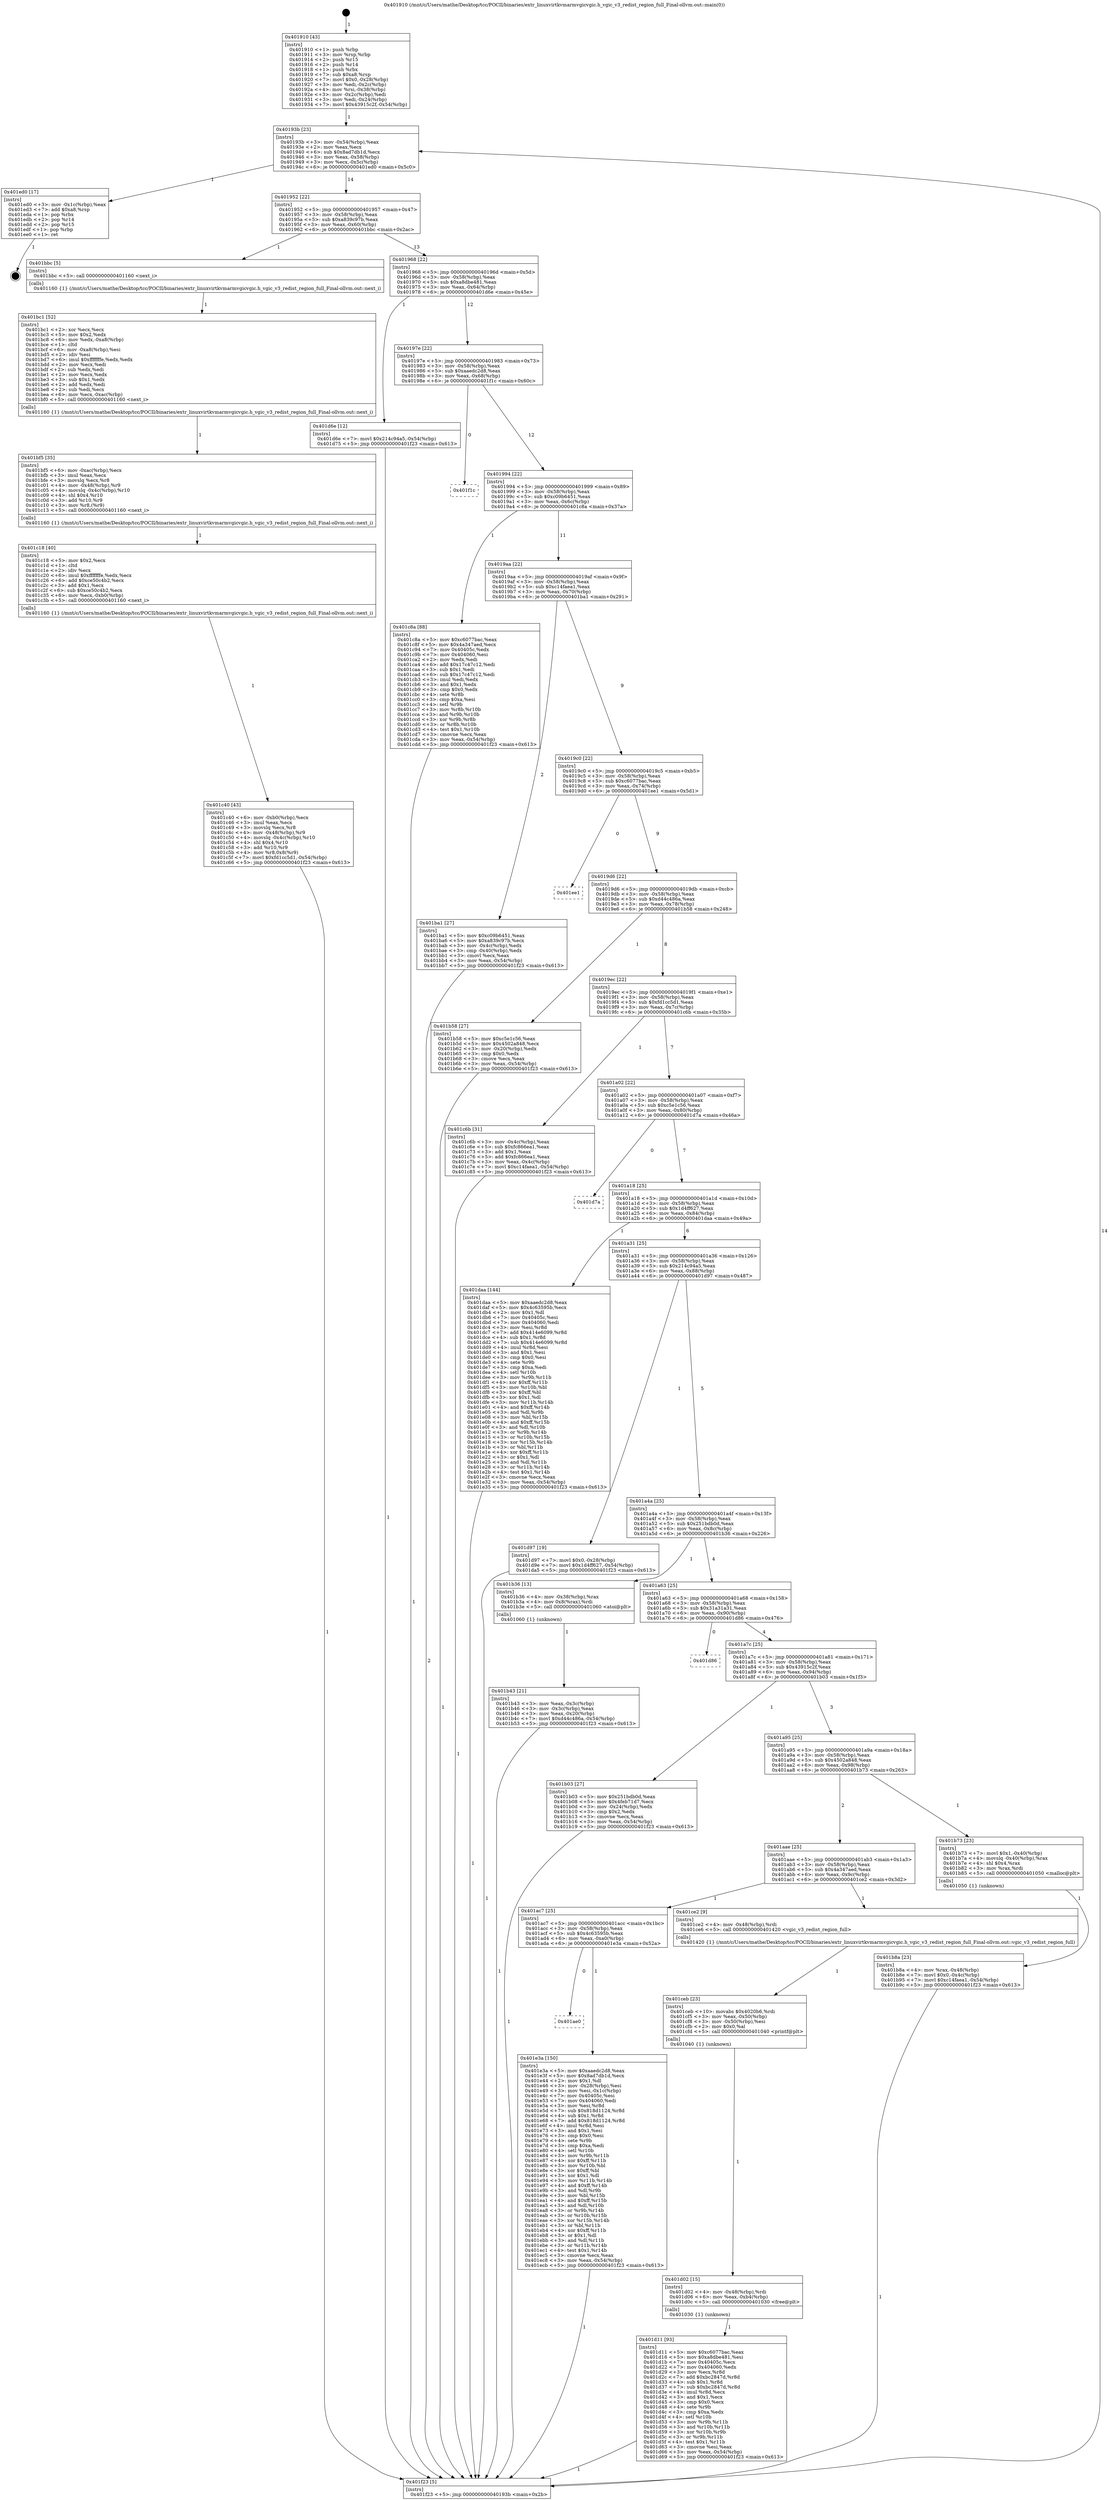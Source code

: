 digraph "0x401910" {
  label = "0x401910 (/mnt/c/Users/mathe/Desktop/tcc/POCII/binaries/extr_linuxvirtkvmarmvgicvgic.h_vgic_v3_redist_region_full_Final-ollvm.out::main(0))"
  labelloc = "t"
  node[shape=record]

  Entry [label="",width=0.3,height=0.3,shape=circle,fillcolor=black,style=filled]
  "0x40193b" [label="{
     0x40193b [23]\l
     | [instrs]\l
     &nbsp;&nbsp;0x40193b \<+3\>: mov -0x54(%rbp),%eax\l
     &nbsp;&nbsp;0x40193e \<+2\>: mov %eax,%ecx\l
     &nbsp;&nbsp;0x401940 \<+6\>: sub $0x8ad7db1d,%ecx\l
     &nbsp;&nbsp;0x401946 \<+3\>: mov %eax,-0x58(%rbp)\l
     &nbsp;&nbsp;0x401949 \<+3\>: mov %ecx,-0x5c(%rbp)\l
     &nbsp;&nbsp;0x40194c \<+6\>: je 0000000000401ed0 \<main+0x5c0\>\l
  }"]
  "0x401ed0" [label="{
     0x401ed0 [17]\l
     | [instrs]\l
     &nbsp;&nbsp;0x401ed0 \<+3\>: mov -0x1c(%rbp),%eax\l
     &nbsp;&nbsp;0x401ed3 \<+7\>: add $0xa8,%rsp\l
     &nbsp;&nbsp;0x401eda \<+1\>: pop %rbx\l
     &nbsp;&nbsp;0x401edb \<+2\>: pop %r14\l
     &nbsp;&nbsp;0x401edd \<+2\>: pop %r15\l
     &nbsp;&nbsp;0x401edf \<+1\>: pop %rbp\l
     &nbsp;&nbsp;0x401ee0 \<+1\>: ret\l
  }"]
  "0x401952" [label="{
     0x401952 [22]\l
     | [instrs]\l
     &nbsp;&nbsp;0x401952 \<+5\>: jmp 0000000000401957 \<main+0x47\>\l
     &nbsp;&nbsp;0x401957 \<+3\>: mov -0x58(%rbp),%eax\l
     &nbsp;&nbsp;0x40195a \<+5\>: sub $0xa839c97b,%eax\l
     &nbsp;&nbsp;0x40195f \<+3\>: mov %eax,-0x60(%rbp)\l
     &nbsp;&nbsp;0x401962 \<+6\>: je 0000000000401bbc \<main+0x2ac\>\l
  }"]
  Exit [label="",width=0.3,height=0.3,shape=circle,fillcolor=black,style=filled,peripheries=2]
  "0x401bbc" [label="{
     0x401bbc [5]\l
     | [instrs]\l
     &nbsp;&nbsp;0x401bbc \<+5\>: call 0000000000401160 \<next_i\>\l
     | [calls]\l
     &nbsp;&nbsp;0x401160 \{1\} (/mnt/c/Users/mathe/Desktop/tcc/POCII/binaries/extr_linuxvirtkvmarmvgicvgic.h_vgic_v3_redist_region_full_Final-ollvm.out::next_i)\l
  }"]
  "0x401968" [label="{
     0x401968 [22]\l
     | [instrs]\l
     &nbsp;&nbsp;0x401968 \<+5\>: jmp 000000000040196d \<main+0x5d\>\l
     &nbsp;&nbsp;0x40196d \<+3\>: mov -0x58(%rbp),%eax\l
     &nbsp;&nbsp;0x401970 \<+5\>: sub $0xa8dbe481,%eax\l
     &nbsp;&nbsp;0x401975 \<+3\>: mov %eax,-0x64(%rbp)\l
     &nbsp;&nbsp;0x401978 \<+6\>: je 0000000000401d6e \<main+0x45e\>\l
  }"]
  "0x401ae0" [label="{
     0x401ae0\l
  }", style=dashed]
  "0x401d6e" [label="{
     0x401d6e [12]\l
     | [instrs]\l
     &nbsp;&nbsp;0x401d6e \<+7\>: movl $0x214c94a5,-0x54(%rbp)\l
     &nbsp;&nbsp;0x401d75 \<+5\>: jmp 0000000000401f23 \<main+0x613\>\l
  }"]
  "0x40197e" [label="{
     0x40197e [22]\l
     | [instrs]\l
     &nbsp;&nbsp;0x40197e \<+5\>: jmp 0000000000401983 \<main+0x73\>\l
     &nbsp;&nbsp;0x401983 \<+3\>: mov -0x58(%rbp),%eax\l
     &nbsp;&nbsp;0x401986 \<+5\>: sub $0xaaedc2d8,%eax\l
     &nbsp;&nbsp;0x40198b \<+3\>: mov %eax,-0x68(%rbp)\l
     &nbsp;&nbsp;0x40198e \<+6\>: je 0000000000401f1c \<main+0x60c\>\l
  }"]
  "0x401e3a" [label="{
     0x401e3a [150]\l
     | [instrs]\l
     &nbsp;&nbsp;0x401e3a \<+5\>: mov $0xaaedc2d8,%eax\l
     &nbsp;&nbsp;0x401e3f \<+5\>: mov $0x8ad7db1d,%ecx\l
     &nbsp;&nbsp;0x401e44 \<+2\>: mov $0x1,%dl\l
     &nbsp;&nbsp;0x401e46 \<+3\>: mov -0x28(%rbp),%esi\l
     &nbsp;&nbsp;0x401e49 \<+3\>: mov %esi,-0x1c(%rbp)\l
     &nbsp;&nbsp;0x401e4c \<+7\>: mov 0x40405c,%esi\l
     &nbsp;&nbsp;0x401e53 \<+7\>: mov 0x404060,%edi\l
     &nbsp;&nbsp;0x401e5a \<+3\>: mov %esi,%r8d\l
     &nbsp;&nbsp;0x401e5d \<+7\>: sub $0x818d1124,%r8d\l
     &nbsp;&nbsp;0x401e64 \<+4\>: sub $0x1,%r8d\l
     &nbsp;&nbsp;0x401e68 \<+7\>: add $0x818d1124,%r8d\l
     &nbsp;&nbsp;0x401e6f \<+4\>: imul %r8d,%esi\l
     &nbsp;&nbsp;0x401e73 \<+3\>: and $0x1,%esi\l
     &nbsp;&nbsp;0x401e76 \<+3\>: cmp $0x0,%esi\l
     &nbsp;&nbsp;0x401e79 \<+4\>: sete %r9b\l
     &nbsp;&nbsp;0x401e7d \<+3\>: cmp $0xa,%edi\l
     &nbsp;&nbsp;0x401e80 \<+4\>: setl %r10b\l
     &nbsp;&nbsp;0x401e84 \<+3\>: mov %r9b,%r11b\l
     &nbsp;&nbsp;0x401e87 \<+4\>: xor $0xff,%r11b\l
     &nbsp;&nbsp;0x401e8b \<+3\>: mov %r10b,%bl\l
     &nbsp;&nbsp;0x401e8e \<+3\>: xor $0xff,%bl\l
     &nbsp;&nbsp;0x401e91 \<+3\>: xor $0x1,%dl\l
     &nbsp;&nbsp;0x401e94 \<+3\>: mov %r11b,%r14b\l
     &nbsp;&nbsp;0x401e97 \<+4\>: and $0xff,%r14b\l
     &nbsp;&nbsp;0x401e9b \<+3\>: and %dl,%r9b\l
     &nbsp;&nbsp;0x401e9e \<+3\>: mov %bl,%r15b\l
     &nbsp;&nbsp;0x401ea1 \<+4\>: and $0xff,%r15b\l
     &nbsp;&nbsp;0x401ea5 \<+3\>: and %dl,%r10b\l
     &nbsp;&nbsp;0x401ea8 \<+3\>: or %r9b,%r14b\l
     &nbsp;&nbsp;0x401eab \<+3\>: or %r10b,%r15b\l
     &nbsp;&nbsp;0x401eae \<+3\>: xor %r15b,%r14b\l
     &nbsp;&nbsp;0x401eb1 \<+3\>: or %bl,%r11b\l
     &nbsp;&nbsp;0x401eb4 \<+4\>: xor $0xff,%r11b\l
     &nbsp;&nbsp;0x401eb8 \<+3\>: or $0x1,%dl\l
     &nbsp;&nbsp;0x401ebb \<+3\>: and %dl,%r11b\l
     &nbsp;&nbsp;0x401ebe \<+3\>: or %r11b,%r14b\l
     &nbsp;&nbsp;0x401ec1 \<+4\>: test $0x1,%r14b\l
     &nbsp;&nbsp;0x401ec5 \<+3\>: cmovne %ecx,%eax\l
     &nbsp;&nbsp;0x401ec8 \<+3\>: mov %eax,-0x54(%rbp)\l
     &nbsp;&nbsp;0x401ecb \<+5\>: jmp 0000000000401f23 \<main+0x613\>\l
  }"]
  "0x401f1c" [label="{
     0x401f1c\l
  }", style=dashed]
  "0x401994" [label="{
     0x401994 [22]\l
     | [instrs]\l
     &nbsp;&nbsp;0x401994 \<+5\>: jmp 0000000000401999 \<main+0x89\>\l
     &nbsp;&nbsp;0x401999 \<+3\>: mov -0x58(%rbp),%eax\l
     &nbsp;&nbsp;0x40199c \<+5\>: sub $0xc09b6451,%eax\l
     &nbsp;&nbsp;0x4019a1 \<+3\>: mov %eax,-0x6c(%rbp)\l
     &nbsp;&nbsp;0x4019a4 \<+6\>: je 0000000000401c8a \<main+0x37a\>\l
  }"]
  "0x401d11" [label="{
     0x401d11 [93]\l
     | [instrs]\l
     &nbsp;&nbsp;0x401d11 \<+5\>: mov $0xc6077bac,%eax\l
     &nbsp;&nbsp;0x401d16 \<+5\>: mov $0xa8dbe481,%esi\l
     &nbsp;&nbsp;0x401d1b \<+7\>: mov 0x40405c,%ecx\l
     &nbsp;&nbsp;0x401d22 \<+7\>: mov 0x404060,%edx\l
     &nbsp;&nbsp;0x401d29 \<+3\>: mov %ecx,%r8d\l
     &nbsp;&nbsp;0x401d2c \<+7\>: add $0xbc2847d,%r8d\l
     &nbsp;&nbsp;0x401d33 \<+4\>: sub $0x1,%r8d\l
     &nbsp;&nbsp;0x401d37 \<+7\>: sub $0xbc2847d,%r8d\l
     &nbsp;&nbsp;0x401d3e \<+4\>: imul %r8d,%ecx\l
     &nbsp;&nbsp;0x401d42 \<+3\>: and $0x1,%ecx\l
     &nbsp;&nbsp;0x401d45 \<+3\>: cmp $0x0,%ecx\l
     &nbsp;&nbsp;0x401d48 \<+4\>: sete %r9b\l
     &nbsp;&nbsp;0x401d4c \<+3\>: cmp $0xa,%edx\l
     &nbsp;&nbsp;0x401d4f \<+4\>: setl %r10b\l
     &nbsp;&nbsp;0x401d53 \<+3\>: mov %r9b,%r11b\l
     &nbsp;&nbsp;0x401d56 \<+3\>: and %r10b,%r11b\l
     &nbsp;&nbsp;0x401d59 \<+3\>: xor %r10b,%r9b\l
     &nbsp;&nbsp;0x401d5c \<+3\>: or %r9b,%r11b\l
     &nbsp;&nbsp;0x401d5f \<+4\>: test $0x1,%r11b\l
     &nbsp;&nbsp;0x401d63 \<+3\>: cmovne %esi,%eax\l
     &nbsp;&nbsp;0x401d66 \<+3\>: mov %eax,-0x54(%rbp)\l
     &nbsp;&nbsp;0x401d69 \<+5\>: jmp 0000000000401f23 \<main+0x613\>\l
  }"]
  "0x401c8a" [label="{
     0x401c8a [88]\l
     | [instrs]\l
     &nbsp;&nbsp;0x401c8a \<+5\>: mov $0xc6077bac,%eax\l
     &nbsp;&nbsp;0x401c8f \<+5\>: mov $0x4a347aed,%ecx\l
     &nbsp;&nbsp;0x401c94 \<+7\>: mov 0x40405c,%edx\l
     &nbsp;&nbsp;0x401c9b \<+7\>: mov 0x404060,%esi\l
     &nbsp;&nbsp;0x401ca2 \<+2\>: mov %edx,%edi\l
     &nbsp;&nbsp;0x401ca4 \<+6\>: add $0x17c47c12,%edi\l
     &nbsp;&nbsp;0x401caa \<+3\>: sub $0x1,%edi\l
     &nbsp;&nbsp;0x401cad \<+6\>: sub $0x17c47c12,%edi\l
     &nbsp;&nbsp;0x401cb3 \<+3\>: imul %edi,%edx\l
     &nbsp;&nbsp;0x401cb6 \<+3\>: and $0x1,%edx\l
     &nbsp;&nbsp;0x401cb9 \<+3\>: cmp $0x0,%edx\l
     &nbsp;&nbsp;0x401cbc \<+4\>: sete %r8b\l
     &nbsp;&nbsp;0x401cc0 \<+3\>: cmp $0xa,%esi\l
     &nbsp;&nbsp;0x401cc3 \<+4\>: setl %r9b\l
     &nbsp;&nbsp;0x401cc7 \<+3\>: mov %r8b,%r10b\l
     &nbsp;&nbsp;0x401cca \<+3\>: and %r9b,%r10b\l
     &nbsp;&nbsp;0x401ccd \<+3\>: xor %r9b,%r8b\l
     &nbsp;&nbsp;0x401cd0 \<+3\>: or %r8b,%r10b\l
     &nbsp;&nbsp;0x401cd3 \<+4\>: test $0x1,%r10b\l
     &nbsp;&nbsp;0x401cd7 \<+3\>: cmovne %ecx,%eax\l
     &nbsp;&nbsp;0x401cda \<+3\>: mov %eax,-0x54(%rbp)\l
     &nbsp;&nbsp;0x401cdd \<+5\>: jmp 0000000000401f23 \<main+0x613\>\l
  }"]
  "0x4019aa" [label="{
     0x4019aa [22]\l
     | [instrs]\l
     &nbsp;&nbsp;0x4019aa \<+5\>: jmp 00000000004019af \<main+0x9f\>\l
     &nbsp;&nbsp;0x4019af \<+3\>: mov -0x58(%rbp),%eax\l
     &nbsp;&nbsp;0x4019b2 \<+5\>: sub $0xc14faea1,%eax\l
     &nbsp;&nbsp;0x4019b7 \<+3\>: mov %eax,-0x70(%rbp)\l
     &nbsp;&nbsp;0x4019ba \<+6\>: je 0000000000401ba1 \<main+0x291\>\l
  }"]
  "0x401d02" [label="{
     0x401d02 [15]\l
     | [instrs]\l
     &nbsp;&nbsp;0x401d02 \<+4\>: mov -0x48(%rbp),%rdi\l
     &nbsp;&nbsp;0x401d06 \<+6\>: mov %eax,-0xb4(%rbp)\l
     &nbsp;&nbsp;0x401d0c \<+5\>: call 0000000000401030 \<free@plt\>\l
     | [calls]\l
     &nbsp;&nbsp;0x401030 \{1\} (unknown)\l
  }"]
  "0x401ba1" [label="{
     0x401ba1 [27]\l
     | [instrs]\l
     &nbsp;&nbsp;0x401ba1 \<+5\>: mov $0xc09b6451,%eax\l
     &nbsp;&nbsp;0x401ba6 \<+5\>: mov $0xa839c97b,%ecx\l
     &nbsp;&nbsp;0x401bab \<+3\>: mov -0x4c(%rbp),%edx\l
     &nbsp;&nbsp;0x401bae \<+3\>: cmp -0x40(%rbp),%edx\l
     &nbsp;&nbsp;0x401bb1 \<+3\>: cmovl %ecx,%eax\l
     &nbsp;&nbsp;0x401bb4 \<+3\>: mov %eax,-0x54(%rbp)\l
     &nbsp;&nbsp;0x401bb7 \<+5\>: jmp 0000000000401f23 \<main+0x613\>\l
  }"]
  "0x4019c0" [label="{
     0x4019c0 [22]\l
     | [instrs]\l
     &nbsp;&nbsp;0x4019c0 \<+5\>: jmp 00000000004019c5 \<main+0xb5\>\l
     &nbsp;&nbsp;0x4019c5 \<+3\>: mov -0x58(%rbp),%eax\l
     &nbsp;&nbsp;0x4019c8 \<+5\>: sub $0xc6077bac,%eax\l
     &nbsp;&nbsp;0x4019cd \<+3\>: mov %eax,-0x74(%rbp)\l
     &nbsp;&nbsp;0x4019d0 \<+6\>: je 0000000000401ee1 \<main+0x5d1\>\l
  }"]
  "0x401ceb" [label="{
     0x401ceb [23]\l
     | [instrs]\l
     &nbsp;&nbsp;0x401ceb \<+10\>: movabs $0x4020b6,%rdi\l
     &nbsp;&nbsp;0x401cf5 \<+3\>: mov %eax,-0x50(%rbp)\l
     &nbsp;&nbsp;0x401cf8 \<+3\>: mov -0x50(%rbp),%esi\l
     &nbsp;&nbsp;0x401cfb \<+2\>: mov $0x0,%al\l
     &nbsp;&nbsp;0x401cfd \<+5\>: call 0000000000401040 \<printf@plt\>\l
     | [calls]\l
     &nbsp;&nbsp;0x401040 \{1\} (unknown)\l
  }"]
  "0x401ee1" [label="{
     0x401ee1\l
  }", style=dashed]
  "0x4019d6" [label="{
     0x4019d6 [22]\l
     | [instrs]\l
     &nbsp;&nbsp;0x4019d6 \<+5\>: jmp 00000000004019db \<main+0xcb\>\l
     &nbsp;&nbsp;0x4019db \<+3\>: mov -0x58(%rbp),%eax\l
     &nbsp;&nbsp;0x4019de \<+5\>: sub $0xd44c486a,%eax\l
     &nbsp;&nbsp;0x4019e3 \<+3\>: mov %eax,-0x78(%rbp)\l
     &nbsp;&nbsp;0x4019e6 \<+6\>: je 0000000000401b58 \<main+0x248\>\l
  }"]
  "0x401ac7" [label="{
     0x401ac7 [25]\l
     | [instrs]\l
     &nbsp;&nbsp;0x401ac7 \<+5\>: jmp 0000000000401acc \<main+0x1bc\>\l
     &nbsp;&nbsp;0x401acc \<+3\>: mov -0x58(%rbp),%eax\l
     &nbsp;&nbsp;0x401acf \<+5\>: sub $0x4c63595b,%eax\l
     &nbsp;&nbsp;0x401ad4 \<+6\>: mov %eax,-0xa0(%rbp)\l
     &nbsp;&nbsp;0x401ada \<+6\>: je 0000000000401e3a \<main+0x52a\>\l
  }"]
  "0x401b58" [label="{
     0x401b58 [27]\l
     | [instrs]\l
     &nbsp;&nbsp;0x401b58 \<+5\>: mov $0xc5e1c56,%eax\l
     &nbsp;&nbsp;0x401b5d \<+5\>: mov $0x4502a848,%ecx\l
     &nbsp;&nbsp;0x401b62 \<+3\>: mov -0x20(%rbp),%edx\l
     &nbsp;&nbsp;0x401b65 \<+3\>: cmp $0x0,%edx\l
     &nbsp;&nbsp;0x401b68 \<+3\>: cmove %ecx,%eax\l
     &nbsp;&nbsp;0x401b6b \<+3\>: mov %eax,-0x54(%rbp)\l
     &nbsp;&nbsp;0x401b6e \<+5\>: jmp 0000000000401f23 \<main+0x613\>\l
  }"]
  "0x4019ec" [label="{
     0x4019ec [22]\l
     | [instrs]\l
     &nbsp;&nbsp;0x4019ec \<+5\>: jmp 00000000004019f1 \<main+0xe1\>\l
     &nbsp;&nbsp;0x4019f1 \<+3\>: mov -0x58(%rbp),%eax\l
     &nbsp;&nbsp;0x4019f4 \<+5\>: sub $0xfd1cc5d1,%eax\l
     &nbsp;&nbsp;0x4019f9 \<+3\>: mov %eax,-0x7c(%rbp)\l
     &nbsp;&nbsp;0x4019fc \<+6\>: je 0000000000401c6b \<main+0x35b\>\l
  }"]
  "0x401ce2" [label="{
     0x401ce2 [9]\l
     | [instrs]\l
     &nbsp;&nbsp;0x401ce2 \<+4\>: mov -0x48(%rbp),%rdi\l
     &nbsp;&nbsp;0x401ce6 \<+5\>: call 0000000000401420 \<vgic_v3_redist_region_full\>\l
     | [calls]\l
     &nbsp;&nbsp;0x401420 \{1\} (/mnt/c/Users/mathe/Desktop/tcc/POCII/binaries/extr_linuxvirtkvmarmvgicvgic.h_vgic_v3_redist_region_full_Final-ollvm.out::vgic_v3_redist_region_full)\l
  }"]
  "0x401c6b" [label="{
     0x401c6b [31]\l
     | [instrs]\l
     &nbsp;&nbsp;0x401c6b \<+3\>: mov -0x4c(%rbp),%eax\l
     &nbsp;&nbsp;0x401c6e \<+5\>: sub $0xfc866ea1,%eax\l
     &nbsp;&nbsp;0x401c73 \<+3\>: add $0x1,%eax\l
     &nbsp;&nbsp;0x401c76 \<+5\>: add $0xfc866ea1,%eax\l
     &nbsp;&nbsp;0x401c7b \<+3\>: mov %eax,-0x4c(%rbp)\l
     &nbsp;&nbsp;0x401c7e \<+7\>: movl $0xc14faea1,-0x54(%rbp)\l
     &nbsp;&nbsp;0x401c85 \<+5\>: jmp 0000000000401f23 \<main+0x613\>\l
  }"]
  "0x401a02" [label="{
     0x401a02 [22]\l
     | [instrs]\l
     &nbsp;&nbsp;0x401a02 \<+5\>: jmp 0000000000401a07 \<main+0xf7\>\l
     &nbsp;&nbsp;0x401a07 \<+3\>: mov -0x58(%rbp),%eax\l
     &nbsp;&nbsp;0x401a0a \<+5\>: sub $0xc5e1c56,%eax\l
     &nbsp;&nbsp;0x401a0f \<+3\>: mov %eax,-0x80(%rbp)\l
     &nbsp;&nbsp;0x401a12 \<+6\>: je 0000000000401d7a \<main+0x46a\>\l
  }"]
  "0x401c40" [label="{
     0x401c40 [43]\l
     | [instrs]\l
     &nbsp;&nbsp;0x401c40 \<+6\>: mov -0xb0(%rbp),%ecx\l
     &nbsp;&nbsp;0x401c46 \<+3\>: imul %eax,%ecx\l
     &nbsp;&nbsp;0x401c49 \<+3\>: movslq %ecx,%r8\l
     &nbsp;&nbsp;0x401c4c \<+4\>: mov -0x48(%rbp),%r9\l
     &nbsp;&nbsp;0x401c50 \<+4\>: movslq -0x4c(%rbp),%r10\l
     &nbsp;&nbsp;0x401c54 \<+4\>: shl $0x4,%r10\l
     &nbsp;&nbsp;0x401c58 \<+3\>: add %r10,%r9\l
     &nbsp;&nbsp;0x401c5b \<+4\>: mov %r8,0x8(%r9)\l
     &nbsp;&nbsp;0x401c5f \<+7\>: movl $0xfd1cc5d1,-0x54(%rbp)\l
     &nbsp;&nbsp;0x401c66 \<+5\>: jmp 0000000000401f23 \<main+0x613\>\l
  }"]
  "0x401d7a" [label="{
     0x401d7a\l
  }", style=dashed]
  "0x401a18" [label="{
     0x401a18 [25]\l
     | [instrs]\l
     &nbsp;&nbsp;0x401a18 \<+5\>: jmp 0000000000401a1d \<main+0x10d\>\l
     &nbsp;&nbsp;0x401a1d \<+3\>: mov -0x58(%rbp),%eax\l
     &nbsp;&nbsp;0x401a20 \<+5\>: sub $0x1d4ff627,%eax\l
     &nbsp;&nbsp;0x401a25 \<+6\>: mov %eax,-0x84(%rbp)\l
     &nbsp;&nbsp;0x401a2b \<+6\>: je 0000000000401daa \<main+0x49a\>\l
  }"]
  "0x401c18" [label="{
     0x401c18 [40]\l
     | [instrs]\l
     &nbsp;&nbsp;0x401c18 \<+5\>: mov $0x2,%ecx\l
     &nbsp;&nbsp;0x401c1d \<+1\>: cltd\l
     &nbsp;&nbsp;0x401c1e \<+2\>: idiv %ecx\l
     &nbsp;&nbsp;0x401c20 \<+6\>: imul $0xfffffffe,%edx,%ecx\l
     &nbsp;&nbsp;0x401c26 \<+6\>: add $0xce50c4b2,%ecx\l
     &nbsp;&nbsp;0x401c2c \<+3\>: add $0x1,%ecx\l
     &nbsp;&nbsp;0x401c2f \<+6\>: sub $0xce50c4b2,%ecx\l
     &nbsp;&nbsp;0x401c35 \<+6\>: mov %ecx,-0xb0(%rbp)\l
     &nbsp;&nbsp;0x401c3b \<+5\>: call 0000000000401160 \<next_i\>\l
     | [calls]\l
     &nbsp;&nbsp;0x401160 \{1\} (/mnt/c/Users/mathe/Desktop/tcc/POCII/binaries/extr_linuxvirtkvmarmvgicvgic.h_vgic_v3_redist_region_full_Final-ollvm.out::next_i)\l
  }"]
  "0x401daa" [label="{
     0x401daa [144]\l
     | [instrs]\l
     &nbsp;&nbsp;0x401daa \<+5\>: mov $0xaaedc2d8,%eax\l
     &nbsp;&nbsp;0x401daf \<+5\>: mov $0x4c63595b,%ecx\l
     &nbsp;&nbsp;0x401db4 \<+2\>: mov $0x1,%dl\l
     &nbsp;&nbsp;0x401db6 \<+7\>: mov 0x40405c,%esi\l
     &nbsp;&nbsp;0x401dbd \<+7\>: mov 0x404060,%edi\l
     &nbsp;&nbsp;0x401dc4 \<+3\>: mov %esi,%r8d\l
     &nbsp;&nbsp;0x401dc7 \<+7\>: add $0x414e6099,%r8d\l
     &nbsp;&nbsp;0x401dce \<+4\>: sub $0x1,%r8d\l
     &nbsp;&nbsp;0x401dd2 \<+7\>: sub $0x414e6099,%r8d\l
     &nbsp;&nbsp;0x401dd9 \<+4\>: imul %r8d,%esi\l
     &nbsp;&nbsp;0x401ddd \<+3\>: and $0x1,%esi\l
     &nbsp;&nbsp;0x401de0 \<+3\>: cmp $0x0,%esi\l
     &nbsp;&nbsp;0x401de3 \<+4\>: sete %r9b\l
     &nbsp;&nbsp;0x401de7 \<+3\>: cmp $0xa,%edi\l
     &nbsp;&nbsp;0x401dea \<+4\>: setl %r10b\l
     &nbsp;&nbsp;0x401dee \<+3\>: mov %r9b,%r11b\l
     &nbsp;&nbsp;0x401df1 \<+4\>: xor $0xff,%r11b\l
     &nbsp;&nbsp;0x401df5 \<+3\>: mov %r10b,%bl\l
     &nbsp;&nbsp;0x401df8 \<+3\>: xor $0xff,%bl\l
     &nbsp;&nbsp;0x401dfb \<+3\>: xor $0x1,%dl\l
     &nbsp;&nbsp;0x401dfe \<+3\>: mov %r11b,%r14b\l
     &nbsp;&nbsp;0x401e01 \<+4\>: and $0xff,%r14b\l
     &nbsp;&nbsp;0x401e05 \<+3\>: and %dl,%r9b\l
     &nbsp;&nbsp;0x401e08 \<+3\>: mov %bl,%r15b\l
     &nbsp;&nbsp;0x401e0b \<+4\>: and $0xff,%r15b\l
     &nbsp;&nbsp;0x401e0f \<+3\>: and %dl,%r10b\l
     &nbsp;&nbsp;0x401e12 \<+3\>: or %r9b,%r14b\l
     &nbsp;&nbsp;0x401e15 \<+3\>: or %r10b,%r15b\l
     &nbsp;&nbsp;0x401e18 \<+3\>: xor %r15b,%r14b\l
     &nbsp;&nbsp;0x401e1b \<+3\>: or %bl,%r11b\l
     &nbsp;&nbsp;0x401e1e \<+4\>: xor $0xff,%r11b\l
     &nbsp;&nbsp;0x401e22 \<+3\>: or $0x1,%dl\l
     &nbsp;&nbsp;0x401e25 \<+3\>: and %dl,%r11b\l
     &nbsp;&nbsp;0x401e28 \<+3\>: or %r11b,%r14b\l
     &nbsp;&nbsp;0x401e2b \<+4\>: test $0x1,%r14b\l
     &nbsp;&nbsp;0x401e2f \<+3\>: cmovne %ecx,%eax\l
     &nbsp;&nbsp;0x401e32 \<+3\>: mov %eax,-0x54(%rbp)\l
     &nbsp;&nbsp;0x401e35 \<+5\>: jmp 0000000000401f23 \<main+0x613\>\l
  }"]
  "0x401a31" [label="{
     0x401a31 [25]\l
     | [instrs]\l
     &nbsp;&nbsp;0x401a31 \<+5\>: jmp 0000000000401a36 \<main+0x126\>\l
     &nbsp;&nbsp;0x401a36 \<+3\>: mov -0x58(%rbp),%eax\l
     &nbsp;&nbsp;0x401a39 \<+5\>: sub $0x214c94a5,%eax\l
     &nbsp;&nbsp;0x401a3e \<+6\>: mov %eax,-0x88(%rbp)\l
     &nbsp;&nbsp;0x401a44 \<+6\>: je 0000000000401d97 \<main+0x487\>\l
  }"]
  "0x401bf5" [label="{
     0x401bf5 [35]\l
     | [instrs]\l
     &nbsp;&nbsp;0x401bf5 \<+6\>: mov -0xac(%rbp),%ecx\l
     &nbsp;&nbsp;0x401bfb \<+3\>: imul %eax,%ecx\l
     &nbsp;&nbsp;0x401bfe \<+3\>: movslq %ecx,%r8\l
     &nbsp;&nbsp;0x401c01 \<+4\>: mov -0x48(%rbp),%r9\l
     &nbsp;&nbsp;0x401c05 \<+4\>: movslq -0x4c(%rbp),%r10\l
     &nbsp;&nbsp;0x401c09 \<+4\>: shl $0x4,%r10\l
     &nbsp;&nbsp;0x401c0d \<+3\>: add %r10,%r9\l
     &nbsp;&nbsp;0x401c10 \<+3\>: mov %r8,(%r9)\l
     &nbsp;&nbsp;0x401c13 \<+5\>: call 0000000000401160 \<next_i\>\l
     | [calls]\l
     &nbsp;&nbsp;0x401160 \{1\} (/mnt/c/Users/mathe/Desktop/tcc/POCII/binaries/extr_linuxvirtkvmarmvgicvgic.h_vgic_v3_redist_region_full_Final-ollvm.out::next_i)\l
  }"]
  "0x401d97" [label="{
     0x401d97 [19]\l
     | [instrs]\l
     &nbsp;&nbsp;0x401d97 \<+7\>: movl $0x0,-0x28(%rbp)\l
     &nbsp;&nbsp;0x401d9e \<+7\>: movl $0x1d4ff627,-0x54(%rbp)\l
     &nbsp;&nbsp;0x401da5 \<+5\>: jmp 0000000000401f23 \<main+0x613\>\l
  }"]
  "0x401a4a" [label="{
     0x401a4a [25]\l
     | [instrs]\l
     &nbsp;&nbsp;0x401a4a \<+5\>: jmp 0000000000401a4f \<main+0x13f\>\l
     &nbsp;&nbsp;0x401a4f \<+3\>: mov -0x58(%rbp),%eax\l
     &nbsp;&nbsp;0x401a52 \<+5\>: sub $0x251bdb0d,%eax\l
     &nbsp;&nbsp;0x401a57 \<+6\>: mov %eax,-0x8c(%rbp)\l
     &nbsp;&nbsp;0x401a5d \<+6\>: je 0000000000401b36 \<main+0x226\>\l
  }"]
  "0x401bc1" [label="{
     0x401bc1 [52]\l
     | [instrs]\l
     &nbsp;&nbsp;0x401bc1 \<+2\>: xor %ecx,%ecx\l
     &nbsp;&nbsp;0x401bc3 \<+5\>: mov $0x2,%edx\l
     &nbsp;&nbsp;0x401bc8 \<+6\>: mov %edx,-0xa8(%rbp)\l
     &nbsp;&nbsp;0x401bce \<+1\>: cltd\l
     &nbsp;&nbsp;0x401bcf \<+6\>: mov -0xa8(%rbp),%esi\l
     &nbsp;&nbsp;0x401bd5 \<+2\>: idiv %esi\l
     &nbsp;&nbsp;0x401bd7 \<+6\>: imul $0xfffffffe,%edx,%edx\l
     &nbsp;&nbsp;0x401bdd \<+2\>: mov %ecx,%edi\l
     &nbsp;&nbsp;0x401bdf \<+2\>: sub %edx,%edi\l
     &nbsp;&nbsp;0x401be1 \<+2\>: mov %ecx,%edx\l
     &nbsp;&nbsp;0x401be3 \<+3\>: sub $0x1,%edx\l
     &nbsp;&nbsp;0x401be6 \<+2\>: add %edx,%edi\l
     &nbsp;&nbsp;0x401be8 \<+2\>: sub %edi,%ecx\l
     &nbsp;&nbsp;0x401bea \<+6\>: mov %ecx,-0xac(%rbp)\l
     &nbsp;&nbsp;0x401bf0 \<+5\>: call 0000000000401160 \<next_i\>\l
     | [calls]\l
     &nbsp;&nbsp;0x401160 \{1\} (/mnt/c/Users/mathe/Desktop/tcc/POCII/binaries/extr_linuxvirtkvmarmvgicvgic.h_vgic_v3_redist_region_full_Final-ollvm.out::next_i)\l
  }"]
  "0x401b36" [label="{
     0x401b36 [13]\l
     | [instrs]\l
     &nbsp;&nbsp;0x401b36 \<+4\>: mov -0x38(%rbp),%rax\l
     &nbsp;&nbsp;0x401b3a \<+4\>: mov 0x8(%rax),%rdi\l
     &nbsp;&nbsp;0x401b3e \<+5\>: call 0000000000401060 \<atoi@plt\>\l
     | [calls]\l
     &nbsp;&nbsp;0x401060 \{1\} (unknown)\l
  }"]
  "0x401a63" [label="{
     0x401a63 [25]\l
     | [instrs]\l
     &nbsp;&nbsp;0x401a63 \<+5\>: jmp 0000000000401a68 \<main+0x158\>\l
     &nbsp;&nbsp;0x401a68 \<+3\>: mov -0x58(%rbp),%eax\l
     &nbsp;&nbsp;0x401a6b \<+5\>: sub $0x31a31a31,%eax\l
     &nbsp;&nbsp;0x401a70 \<+6\>: mov %eax,-0x90(%rbp)\l
     &nbsp;&nbsp;0x401a76 \<+6\>: je 0000000000401d86 \<main+0x476\>\l
  }"]
  "0x401b8a" [label="{
     0x401b8a [23]\l
     | [instrs]\l
     &nbsp;&nbsp;0x401b8a \<+4\>: mov %rax,-0x48(%rbp)\l
     &nbsp;&nbsp;0x401b8e \<+7\>: movl $0x0,-0x4c(%rbp)\l
     &nbsp;&nbsp;0x401b95 \<+7\>: movl $0xc14faea1,-0x54(%rbp)\l
     &nbsp;&nbsp;0x401b9c \<+5\>: jmp 0000000000401f23 \<main+0x613\>\l
  }"]
  "0x401d86" [label="{
     0x401d86\l
  }", style=dashed]
  "0x401a7c" [label="{
     0x401a7c [25]\l
     | [instrs]\l
     &nbsp;&nbsp;0x401a7c \<+5\>: jmp 0000000000401a81 \<main+0x171\>\l
     &nbsp;&nbsp;0x401a81 \<+3\>: mov -0x58(%rbp),%eax\l
     &nbsp;&nbsp;0x401a84 \<+5\>: sub $0x43915c2f,%eax\l
     &nbsp;&nbsp;0x401a89 \<+6\>: mov %eax,-0x94(%rbp)\l
     &nbsp;&nbsp;0x401a8f \<+6\>: je 0000000000401b03 \<main+0x1f3\>\l
  }"]
  "0x401aae" [label="{
     0x401aae [25]\l
     | [instrs]\l
     &nbsp;&nbsp;0x401aae \<+5\>: jmp 0000000000401ab3 \<main+0x1a3\>\l
     &nbsp;&nbsp;0x401ab3 \<+3\>: mov -0x58(%rbp),%eax\l
     &nbsp;&nbsp;0x401ab6 \<+5\>: sub $0x4a347aed,%eax\l
     &nbsp;&nbsp;0x401abb \<+6\>: mov %eax,-0x9c(%rbp)\l
     &nbsp;&nbsp;0x401ac1 \<+6\>: je 0000000000401ce2 \<main+0x3d2\>\l
  }"]
  "0x401b03" [label="{
     0x401b03 [27]\l
     | [instrs]\l
     &nbsp;&nbsp;0x401b03 \<+5\>: mov $0x251bdb0d,%eax\l
     &nbsp;&nbsp;0x401b08 \<+5\>: mov $0x4feb71d7,%ecx\l
     &nbsp;&nbsp;0x401b0d \<+3\>: mov -0x24(%rbp),%edx\l
     &nbsp;&nbsp;0x401b10 \<+3\>: cmp $0x2,%edx\l
     &nbsp;&nbsp;0x401b13 \<+3\>: cmovne %ecx,%eax\l
     &nbsp;&nbsp;0x401b16 \<+3\>: mov %eax,-0x54(%rbp)\l
     &nbsp;&nbsp;0x401b19 \<+5\>: jmp 0000000000401f23 \<main+0x613\>\l
  }"]
  "0x401a95" [label="{
     0x401a95 [25]\l
     | [instrs]\l
     &nbsp;&nbsp;0x401a95 \<+5\>: jmp 0000000000401a9a \<main+0x18a\>\l
     &nbsp;&nbsp;0x401a9a \<+3\>: mov -0x58(%rbp),%eax\l
     &nbsp;&nbsp;0x401a9d \<+5\>: sub $0x4502a848,%eax\l
     &nbsp;&nbsp;0x401aa2 \<+6\>: mov %eax,-0x98(%rbp)\l
     &nbsp;&nbsp;0x401aa8 \<+6\>: je 0000000000401b73 \<main+0x263\>\l
  }"]
  "0x401f23" [label="{
     0x401f23 [5]\l
     | [instrs]\l
     &nbsp;&nbsp;0x401f23 \<+5\>: jmp 000000000040193b \<main+0x2b\>\l
  }"]
  "0x401910" [label="{
     0x401910 [43]\l
     | [instrs]\l
     &nbsp;&nbsp;0x401910 \<+1\>: push %rbp\l
     &nbsp;&nbsp;0x401911 \<+3\>: mov %rsp,%rbp\l
     &nbsp;&nbsp;0x401914 \<+2\>: push %r15\l
     &nbsp;&nbsp;0x401916 \<+2\>: push %r14\l
     &nbsp;&nbsp;0x401918 \<+1\>: push %rbx\l
     &nbsp;&nbsp;0x401919 \<+7\>: sub $0xa8,%rsp\l
     &nbsp;&nbsp;0x401920 \<+7\>: movl $0x0,-0x28(%rbp)\l
     &nbsp;&nbsp;0x401927 \<+3\>: mov %edi,-0x2c(%rbp)\l
     &nbsp;&nbsp;0x40192a \<+4\>: mov %rsi,-0x38(%rbp)\l
     &nbsp;&nbsp;0x40192e \<+3\>: mov -0x2c(%rbp),%edi\l
     &nbsp;&nbsp;0x401931 \<+3\>: mov %edi,-0x24(%rbp)\l
     &nbsp;&nbsp;0x401934 \<+7\>: movl $0x43915c2f,-0x54(%rbp)\l
  }"]
  "0x401b43" [label="{
     0x401b43 [21]\l
     | [instrs]\l
     &nbsp;&nbsp;0x401b43 \<+3\>: mov %eax,-0x3c(%rbp)\l
     &nbsp;&nbsp;0x401b46 \<+3\>: mov -0x3c(%rbp),%eax\l
     &nbsp;&nbsp;0x401b49 \<+3\>: mov %eax,-0x20(%rbp)\l
     &nbsp;&nbsp;0x401b4c \<+7\>: movl $0xd44c486a,-0x54(%rbp)\l
     &nbsp;&nbsp;0x401b53 \<+5\>: jmp 0000000000401f23 \<main+0x613\>\l
  }"]
  "0x401b73" [label="{
     0x401b73 [23]\l
     | [instrs]\l
     &nbsp;&nbsp;0x401b73 \<+7\>: movl $0x1,-0x40(%rbp)\l
     &nbsp;&nbsp;0x401b7a \<+4\>: movslq -0x40(%rbp),%rax\l
     &nbsp;&nbsp;0x401b7e \<+4\>: shl $0x4,%rax\l
     &nbsp;&nbsp;0x401b82 \<+3\>: mov %rax,%rdi\l
     &nbsp;&nbsp;0x401b85 \<+5\>: call 0000000000401050 \<malloc@plt\>\l
     | [calls]\l
     &nbsp;&nbsp;0x401050 \{1\} (unknown)\l
  }"]
  Entry -> "0x401910" [label=" 1"]
  "0x40193b" -> "0x401ed0" [label=" 1"]
  "0x40193b" -> "0x401952" [label=" 14"]
  "0x401ed0" -> Exit [label=" 1"]
  "0x401952" -> "0x401bbc" [label=" 1"]
  "0x401952" -> "0x401968" [label=" 13"]
  "0x401e3a" -> "0x401f23" [label=" 1"]
  "0x401968" -> "0x401d6e" [label=" 1"]
  "0x401968" -> "0x40197e" [label=" 12"]
  "0x401ac7" -> "0x401ae0" [label=" 0"]
  "0x40197e" -> "0x401f1c" [label=" 0"]
  "0x40197e" -> "0x401994" [label=" 12"]
  "0x401ac7" -> "0x401e3a" [label=" 1"]
  "0x401994" -> "0x401c8a" [label=" 1"]
  "0x401994" -> "0x4019aa" [label=" 11"]
  "0x401daa" -> "0x401f23" [label=" 1"]
  "0x4019aa" -> "0x401ba1" [label=" 2"]
  "0x4019aa" -> "0x4019c0" [label=" 9"]
  "0x401d97" -> "0x401f23" [label=" 1"]
  "0x4019c0" -> "0x401ee1" [label=" 0"]
  "0x4019c0" -> "0x4019d6" [label=" 9"]
  "0x401d6e" -> "0x401f23" [label=" 1"]
  "0x4019d6" -> "0x401b58" [label=" 1"]
  "0x4019d6" -> "0x4019ec" [label=" 8"]
  "0x401d11" -> "0x401f23" [label=" 1"]
  "0x4019ec" -> "0x401c6b" [label=" 1"]
  "0x4019ec" -> "0x401a02" [label=" 7"]
  "0x401d02" -> "0x401d11" [label=" 1"]
  "0x401a02" -> "0x401d7a" [label=" 0"]
  "0x401a02" -> "0x401a18" [label=" 7"]
  "0x401ce2" -> "0x401ceb" [label=" 1"]
  "0x401a18" -> "0x401daa" [label=" 1"]
  "0x401a18" -> "0x401a31" [label=" 6"]
  "0x401aae" -> "0x401ac7" [label=" 1"]
  "0x401a31" -> "0x401d97" [label=" 1"]
  "0x401a31" -> "0x401a4a" [label=" 5"]
  "0x401aae" -> "0x401ce2" [label=" 1"]
  "0x401a4a" -> "0x401b36" [label=" 1"]
  "0x401a4a" -> "0x401a63" [label=" 4"]
  "0x401ceb" -> "0x401d02" [label=" 1"]
  "0x401a63" -> "0x401d86" [label=" 0"]
  "0x401a63" -> "0x401a7c" [label=" 4"]
  "0x401c8a" -> "0x401f23" [label=" 1"]
  "0x401a7c" -> "0x401b03" [label=" 1"]
  "0x401a7c" -> "0x401a95" [label=" 3"]
  "0x401b03" -> "0x401f23" [label=" 1"]
  "0x401910" -> "0x40193b" [label=" 1"]
  "0x401f23" -> "0x40193b" [label=" 14"]
  "0x401b36" -> "0x401b43" [label=" 1"]
  "0x401b43" -> "0x401f23" [label=" 1"]
  "0x401b58" -> "0x401f23" [label=" 1"]
  "0x401c6b" -> "0x401f23" [label=" 1"]
  "0x401a95" -> "0x401b73" [label=" 1"]
  "0x401a95" -> "0x401aae" [label=" 2"]
  "0x401b73" -> "0x401b8a" [label=" 1"]
  "0x401b8a" -> "0x401f23" [label=" 1"]
  "0x401ba1" -> "0x401f23" [label=" 2"]
  "0x401bbc" -> "0x401bc1" [label=" 1"]
  "0x401bc1" -> "0x401bf5" [label=" 1"]
  "0x401bf5" -> "0x401c18" [label=" 1"]
  "0x401c18" -> "0x401c40" [label=" 1"]
  "0x401c40" -> "0x401f23" [label=" 1"]
}
